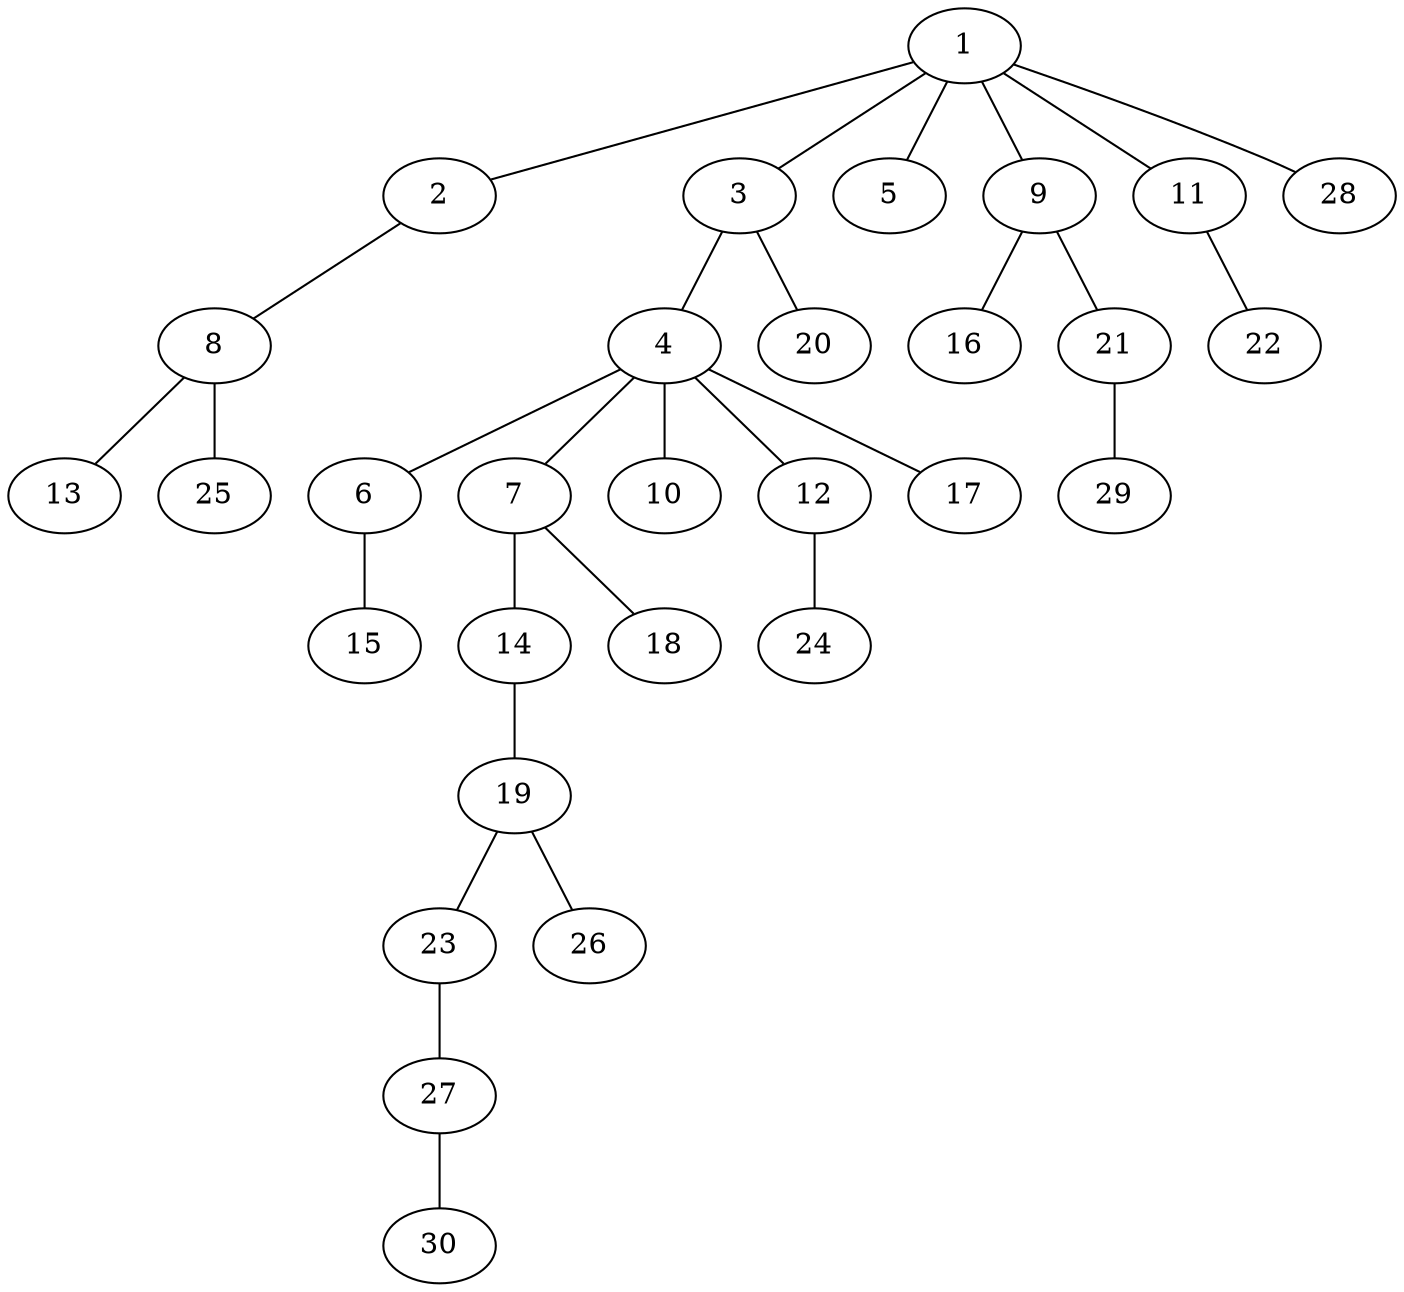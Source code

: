 graph graphname {1--2
1--3
1--5
1--9
1--11
1--28
2--8
3--4
3--20
4--6
4--7
4--10
4--12
4--17
6--15
7--14
7--18
8--13
8--25
9--16
9--21
11--22
12--24
14--19
19--23
19--26
21--29
23--27
27--30
}